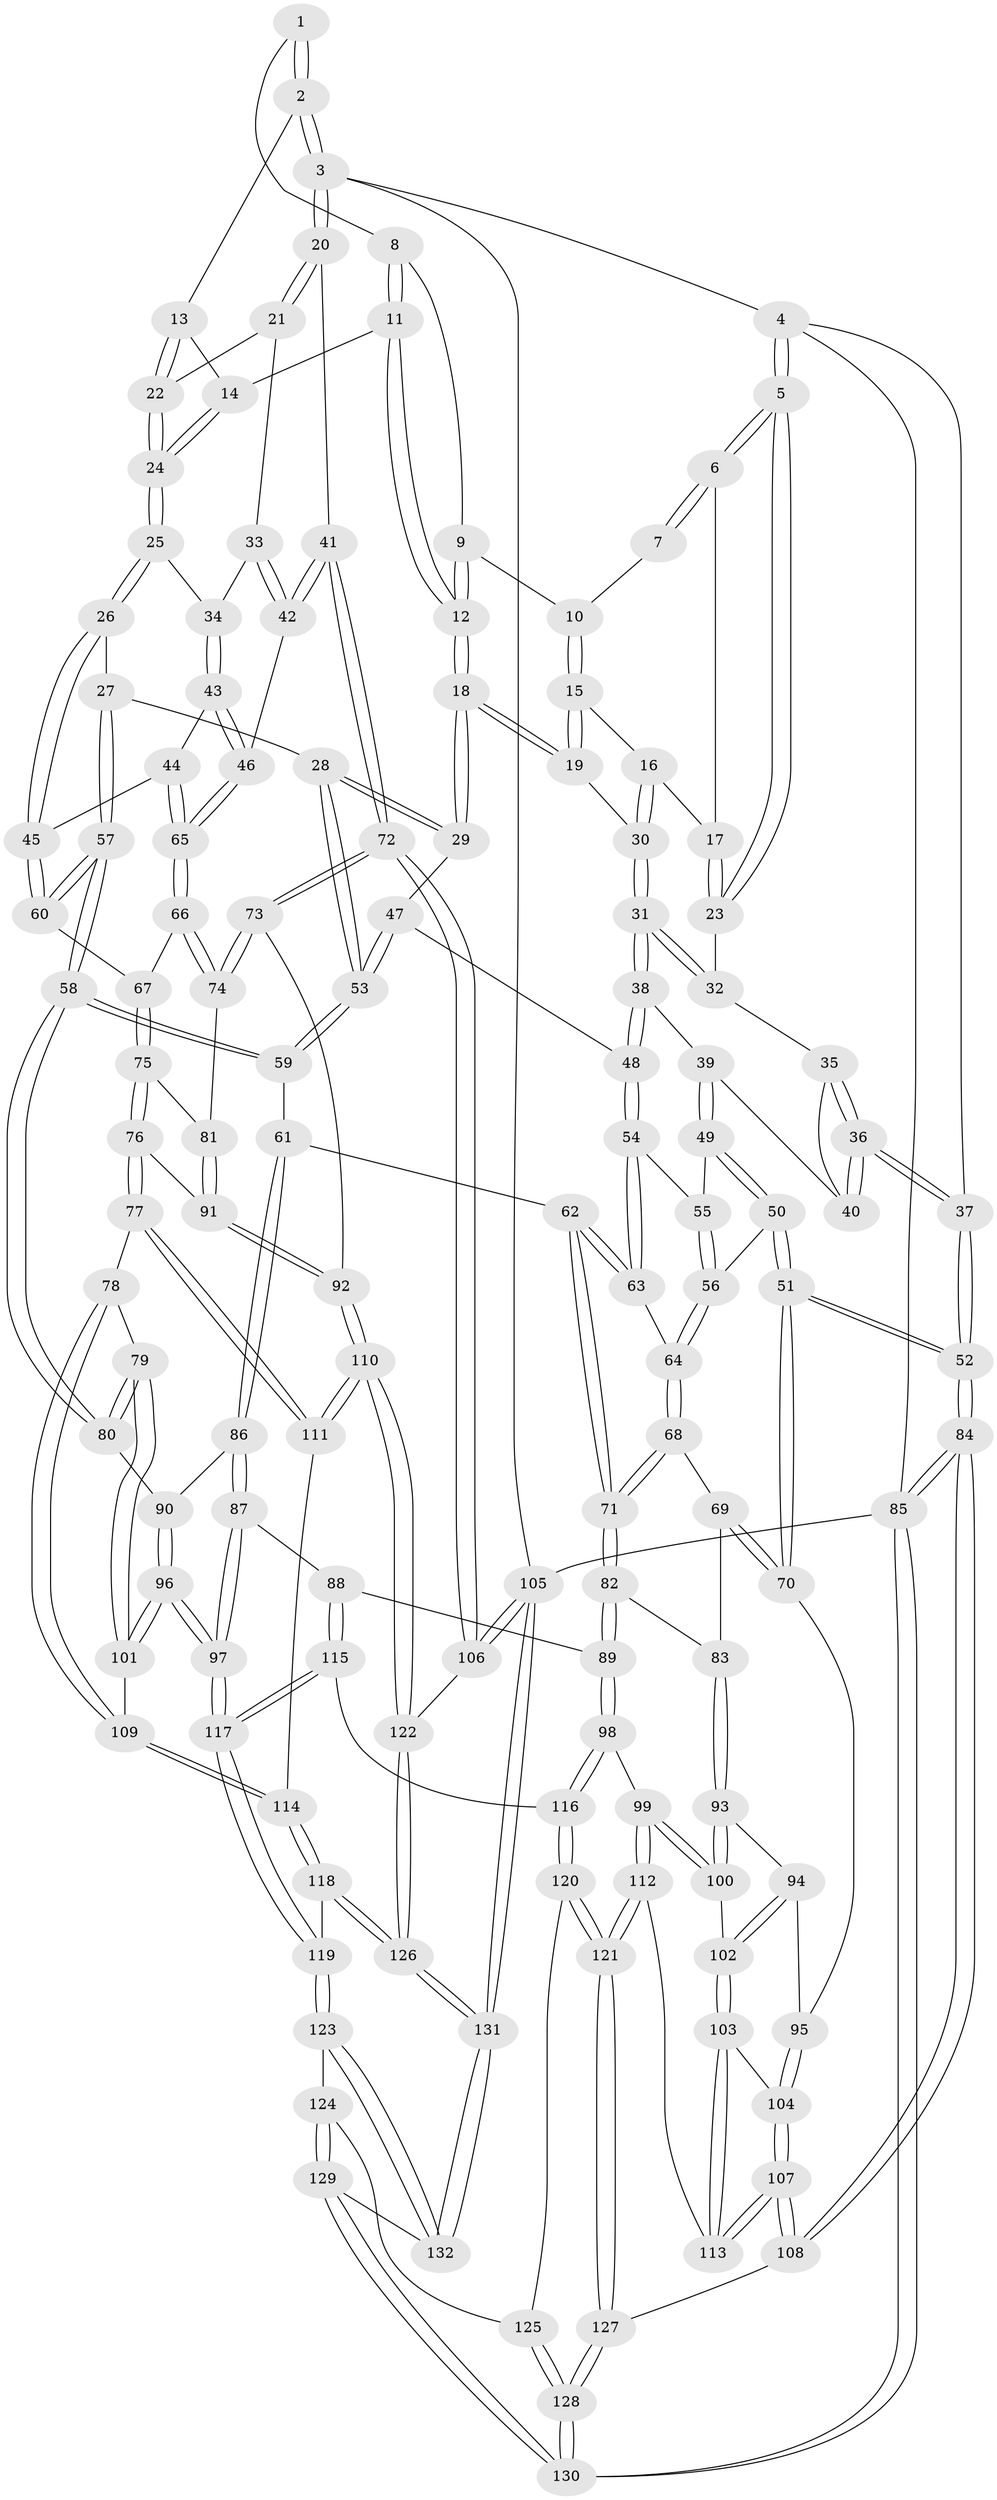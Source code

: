 // coarse degree distribution, {3: 0.475, 4: 0.425, 6: 0.05, 5: 0.025, 2: 0.025}
// Generated by graph-tools (version 1.1) at 2025/54/03/04/25 22:54:11]
// undirected, 132 vertices, 327 edges
graph export_dot {
  node [color=gray90,style=filled];
  1 [pos="+0.6209364154650129+0"];
  2 [pos="+0.9488350160469787+0"];
  3 [pos="+1+0"];
  4 [pos="+0+0"];
  5 [pos="+0+0"];
  6 [pos="+0.2701689111718306+0"];
  7 [pos="+0.37510447950028253+0"];
  8 [pos="+0.6058270992355341+0.0020148811958029464"];
  9 [pos="+0.522061903680767+0.05823148717658909"];
  10 [pos="+0.46933361378494176+0.05797960640313069"];
  11 [pos="+0.6360116902485465+0.12124093596424734"];
  12 [pos="+0.5390104052686536+0.21209155568720472"];
  13 [pos="+0.8490871785470155+0"];
  14 [pos="+0.6610904695365505+0.12570162571460633"];
  15 [pos="+0.46070826658171726+0.08930332397908183"];
  16 [pos="+0.28755924358650514+0.0865106959361178"];
  17 [pos="+0.2776832767769415+0.06219747707899295"];
  18 [pos="+0.5281458643113248+0.2255201794705977"];
  19 [pos="+0.49921581140010113+0.20684794207780782"];
  20 [pos="+1+0"];
  21 [pos="+0.9615608836206594+0.06939311927111493"];
  22 [pos="+0.7686067049569253+0.14715369515713947"];
  23 [pos="+0.08504456926982754+0.14846226849649197"];
  24 [pos="+0.7606443184921948+0.16333003219309572"];
  25 [pos="+0.7690505905049849+0.18158802494710738"];
  26 [pos="+0.6716371034855019+0.3392981717982677"];
  27 [pos="+0.5933481438777483+0.32656840625761907"];
  28 [pos="+0.5624692951618928+0.3101362373060202"];
  29 [pos="+0.536456400718977+0.27447098510352513"];
  30 [pos="+0.30402740224193375+0.16925250222181829"];
  31 [pos="+0.2654056439050577+0.2533116119072193"];
  32 [pos="+0.08631980046446176+0.15890823829001352"];
  33 [pos="+0.8616178819995796+0.19738547669964837"];
  34 [pos="+0.814354613187525+0.20404841698661055"];
  35 [pos="+0.07826985647182134+0.1839532998413825"];
  36 [pos="+0+0.27687074459482586"];
  37 [pos="+0+0.2776088853775028"];
  38 [pos="+0.2606151164440707+0.2881932459585813"];
  39 [pos="+0.07903681063475197+0.3037502746759644"];
  40 [pos="+0.07374140948129639+0.29839476494655487"];
  41 [pos="+1+0.3298785498618865"];
  42 [pos="+1+0.33781407326064344"];
  43 [pos="+0.8230967369648807+0.24082561144130363"];
  44 [pos="+0.784288740302344+0.38161242029780673"];
  45 [pos="+0.6726504256620375+0.3402214654629136"];
  46 [pos="+0.943818344324456+0.3886559353931431"];
  47 [pos="+0.37294859425989996+0.3412535441448502"];
  48 [pos="+0.2796738282408748+0.33268057628398784"];
  49 [pos="+0.07782749229214762+0.3620312557101231"];
  50 [pos="+0.07121661458932982+0.44614917758756084"];
  51 [pos="+0+0.5716761485187262"];
  52 [pos="+0+0.5802631560259115"];
  53 [pos="+0.4543609994207312+0.47538733064400346"];
  54 [pos="+0.2778358108875334+0.34037691082070176"];
  55 [pos="+0.2074781669456069+0.3782156850145302"];
  56 [pos="+0.09460125177054118+0.45037862700839837"];
  57 [pos="+0.5828713944076926+0.54269311673745"];
  58 [pos="+0.5424515241453312+0.5723402063315906"];
  59 [pos="+0.4470267493524224+0.5170829378559865"];
  60 [pos="+0.6775666848383197+0.5244189161992646"];
  61 [pos="+0.3671348326079058+0.539259659863032"];
  62 [pos="+0.36126932485722646+0.5381604532020667"];
  63 [pos="+0.2825771182979061+0.43311416668811814"];
  64 [pos="+0.17783450686280178+0.5000040557951089"];
  65 [pos="+0.8590850470002732+0.43777065560713324"];
  66 [pos="+0.8407687420862752+0.4972590917473846"];
  67 [pos="+0.6908558550262662+0.5297149144326296"];
  68 [pos="+0.18398236398985243+0.5404253799444516"];
  69 [pos="+0.16190200008760278+0.5791053900534084"];
  70 [pos="+0.015114742191044332+0.6239702898717608"];
  71 [pos="+0.2957651053308839+0.5831167429185244"];
  72 [pos="+1+0.7363875539128378"];
  73 [pos="+0.9807664289820291+0.6866451122032062"];
  74 [pos="+0.8589967312034259+0.5614227338932025"];
  75 [pos="+0.709366725558075+0.6177347254220245"];
  76 [pos="+0.6604240108097825+0.6820060170770145"];
  77 [pos="+0.6242481090174811+0.698246150727449"];
  78 [pos="+0.5988798113961958+0.6795353426267392"];
  79 [pos="+0.5654567632025388+0.6470367893021068"];
  80 [pos="+0.5492691359271001+0.6268116028805037"];
  81 [pos="+0.7784606417826423+0.6341403436594436"];
  82 [pos="+0.2573062586272737+0.6604890193507429"];
  83 [pos="+0.2097353508305774+0.6593738480924799"];
  84 [pos="+0+0.8276072403954294"];
  85 [pos="+0+1"];
  86 [pos="+0.3889037235313014+0.6595180415824585"];
  87 [pos="+0.36805503997967143+0.7218748107518305"];
  88 [pos="+0.2984042544171657+0.7217818111116566"];
  89 [pos="+0.2911567349006681+0.7185103726135063"];
  90 [pos="+0.4986607256340815+0.6631218853710431"];
  91 [pos="+0.7754952390984566+0.7103266681190702"];
  92 [pos="+0.8096084176702094+0.764991260556445"];
  93 [pos="+0.1684418099657719+0.6884293373653748"];
  94 [pos="+0.16298656389263017+0.6873689043804719"];
  95 [pos="+0.034165587360314484+0.6416521555746724"];
  96 [pos="+0.43993794084438176+0.7593726542146347"];
  97 [pos="+0.41499631090749733+0.768142669501777"];
  98 [pos="+0.215057925953341+0.7818094883844597"];
  99 [pos="+0.18577127716314495+0.7820937941270779"];
  100 [pos="+0.17242583014904056+0.7334888379415568"];
  101 [pos="+0.49603153441136716+0.7746678887716365"];
  102 [pos="+0.10896175482148987+0.7421868350953915"];
  103 [pos="+0.08449843098271632+0.7548977073732999"];
  104 [pos="+0.07809373769698076+0.7407267357029479"];
  105 [pos="+1+1"];
  106 [pos="+1+0.815062179895507"];
  107 [pos="+0+0.8444542762746465"];
  108 [pos="+0+0.843999555466959"];
  109 [pos="+0.5098365368562159+0.783082103055311"];
  110 [pos="+0.7680169729936589+0.8484973348634819"];
  111 [pos="+0.6316012857300415+0.7451971953320103"];
  112 [pos="+0.1017966655763051+0.8558218798156465"];
  113 [pos="+0.09616158628161611+0.8528877787991439"];
  114 [pos="+0.5608893093212862+0.8396694179355199"];
  115 [pos="+0.3052024548640155+0.8299530350209198"];
  116 [pos="+0.27058362160859695+0.8518749363064787"];
  117 [pos="+0.40085219768824343+0.8427318440300304"];
  118 [pos="+0.5577713794110402+0.8829241392202175"];
  119 [pos="+0.4287617882790955+0.9192919491183497"];
  120 [pos="+0.2558843317922151+0.8953591765630251"];
  121 [pos="+0.11624473230736534+0.8812647108646542"];
  122 [pos="+0.7703758945068486+0.9112952169097243"];
  123 [pos="+0.4160544545219266+0.944735881044848"];
  124 [pos="+0.280930919762181+0.9210160180230293"];
  125 [pos="+0.26511607119210606+0.9120262877851487"];
  126 [pos="+0.7270354146309808+1"];
  127 [pos="+0.11777825509810053+1"];
  128 [pos="+0.13806415857627924+1"];
  129 [pos="+0.30085683364763544+1"];
  130 [pos="+0.14266281399626501+1"];
  131 [pos="+0.7490577813841214+1"];
  132 [pos="+0.4158249905119437+1"];
  1 -- 2;
  1 -- 2;
  1 -- 8;
  2 -- 3;
  2 -- 3;
  2 -- 13;
  3 -- 4;
  3 -- 20;
  3 -- 20;
  3 -- 105;
  4 -- 5;
  4 -- 5;
  4 -- 37;
  4 -- 85;
  5 -- 6;
  5 -- 6;
  5 -- 23;
  5 -- 23;
  6 -- 7;
  6 -- 7;
  6 -- 17;
  7 -- 10;
  8 -- 9;
  8 -- 11;
  8 -- 11;
  9 -- 10;
  9 -- 12;
  9 -- 12;
  10 -- 15;
  10 -- 15;
  11 -- 12;
  11 -- 12;
  11 -- 14;
  12 -- 18;
  12 -- 18;
  13 -- 14;
  13 -- 22;
  13 -- 22;
  14 -- 24;
  14 -- 24;
  15 -- 16;
  15 -- 19;
  15 -- 19;
  16 -- 17;
  16 -- 30;
  16 -- 30;
  17 -- 23;
  17 -- 23;
  18 -- 19;
  18 -- 19;
  18 -- 29;
  18 -- 29;
  19 -- 30;
  20 -- 21;
  20 -- 21;
  20 -- 41;
  21 -- 22;
  21 -- 33;
  22 -- 24;
  22 -- 24;
  23 -- 32;
  24 -- 25;
  24 -- 25;
  25 -- 26;
  25 -- 26;
  25 -- 34;
  26 -- 27;
  26 -- 45;
  26 -- 45;
  27 -- 28;
  27 -- 57;
  27 -- 57;
  28 -- 29;
  28 -- 29;
  28 -- 53;
  28 -- 53;
  29 -- 47;
  30 -- 31;
  30 -- 31;
  31 -- 32;
  31 -- 32;
  31 -- 38;
  31 -- 38;
  32 -- 35;
  33 -- 34;
  33 -- 42;
  33 -- 42;
  34 -- 43;
  34 -- 43;
  35 -- 36;
  35 -- 36;
  35 -- 40;
  36 -- 37;
  36 -- 37;
  36 -- 40;
  36 -- 40;
  37 -- 52;
  37 -- 52;
  38 -- 39;
  38 -- 48;
  38 -- 48;
  39 -- 40;
  39 -- 49;
  39 -- 49;
  41 -- 42;
  41 -- 42;
  41 -- 72;
  41 -- 72;
  42 -- 46;
  43 -- 44;
  43 -- 46;
  43 -- 46;
  44 -- 45;
  44 -- 65;
  44 -- 65;
  45 -- 60;
  45 -- 60;
  46 -- 65;
  46 -- 65;
  47 -- 48;
  47 -- 53;
  47 -- 53;
  48 -- 54;
  48 -- 54;
  49 -- 50;
  49 -- 50;
  49 -- 55;
  50 -- 51;
  50 -- 51;
  50 -- 56;
  51 -- 52;
  51 -- 52;
  51 -- 70;
  51 -- 70;
  52 -- 84;
  52 -- 84;
  53 -- 59;
  53 -- 59;
  54 -- 55;
  54 -- 63;
  54 -- 63;
  55 -- 56;
  55 -- 56;
  56 -- 64;
  56 -- 64;
  57 -- 58;
  57 -- 58;
  57 -- 60;
  57 -- 60;
  58 -- 59;
  58 -- 59;
  58 -- 80;
  58 -- 80;
  59 -- 61;
  60 -- 67;
  61 -- 62;
  61 -- 86;
  61 -- 86;
  62 -- 63;
  62 -- 63;
  62 -- 71;
  62 -- 71;
  63 -- 64;
  64 -- 68;
  64 -- 68;
  65 -- 66;
  65 -- 66;
  66 -- 67;
  66 -- 74;
  66 -- 74;
  67 -- 75;
  67 -- 75;
  68 -- 69;
  68 -- 71;
  68 -- 71;
  69 -- 70;
  69 -- 70;
  69 -- 83;
  70 -- 95;
  71 -- 82;
  71 -- 82;
  72 -- 73;
  72 -- 73;
  72 -- 106;
  72 -- 106;
  73 -- 74;
  73 -- 74;
  73 -- 92;
  74 -- 81;
  75 -- 76;
  75 -- 76;
  75 -- 81;
  76 -- 77;
  76 -- 77;
  76 -- 91;
  77 -- 78;
  77 -- 111;
  77 -- 111;
  78 -- 79;
  78 -- 109;
  78 -- 109;
  79 -- 80;
  79 -- 80;
  79 -- 101;
  79 -- 101;
  80 -- 90;
  81 -- 91;
  81 -- 91;
  82 -- 83;
  82 -- 89;
  82 -- 89;
  83 -- 93;
  83 -- 93;
  84 -- 85;
  84 -- 85;
  84 -- 108;
  84 -- 108;
  85 -- 130;
  85 -- 130;
  85 -- 105;
  86 -- 87;
  86 -- 87;
  86 -- 90;
  87 -- 88;
  87 -- 97;
  87 -- 97;
  88 -- 89;
  88 -- 115;
  88 -- 115;
  89 -- 98;
  89 -- 98;
  90 -- 96;
  90 -- 96;
  91 -- 92;
  91 -- 92;
  92 -- 110;
  92 -- 110;
  93 -- 94;
  93 -- 100;
  93 -- 100;
  94 -- 95;
  94 -- 102;
  94 -- 102;
  95 -- 104;
  95 -- 104;
  96 -- 97;
  96 -- 97;
  96 -- 101;
  96 -- 101;
  97 -- 117;
  97 -- 117;
  98 -- 99;
  98 -- 116;
  98 -- 116;
  99 -- 100;
  99 -- 100;
  99 -- 112;
  99 -- 112;
  100 -- 102;
  101 -- 109;
  102 -- 103;
  102 -- 103;
  103 -- 104;
  103 -- 113;
  103 -- 113;
  104 -- 107;
  104 -- 107;
  105 -- 106;
  105 -- 106;
  105 -- 131;
  105 -- 131;
  106 -- 122;
  107 -- 108;
  107 -- 108;
  107 -- 113;
  107 -- 113;
  108 -- 127;
  109 -- 114;
  109 -- 114;
  110 -- 111;
  110 -- 111;
  110 -- 122;
  110 -- 122;
  111 -- 114;
  112 -- 113;
  112 -- 121;
  112 -- 121;
  114 -- 118;
  114 -- 118;
  115 -- 116;
  115 -- 117;
  115 -- 117;
  116 -- 120;
  116 -- 120;
  117 -- 119;
  117 -- 119;
  118 -- 119;
  118 -- 126;
  118 -- 126;
  119 -- 123;
  119 -- 123;
  120 -- 121;
  120 -- 121;
  120 -- 125;
  121 -- 127;
  121 -- 127;
  122 -- 126;
  122 -- 126;
  123 -- 124;
  123 -- 132;
  123 -- 132;
  124 -- 125;
  124 -- 129;
  124 -- 129;
  125 -- 128;
  125 -- 128;
  126 -- 131;
  126 -- 131;
  127 -- 128;
  127 -- 128;
  128 -- 130;
  128 -- 130;
  129 -- 130;
  129 -- 130;
  129 -- 132;
  131 -- 132;
  131 -- 132;
}
